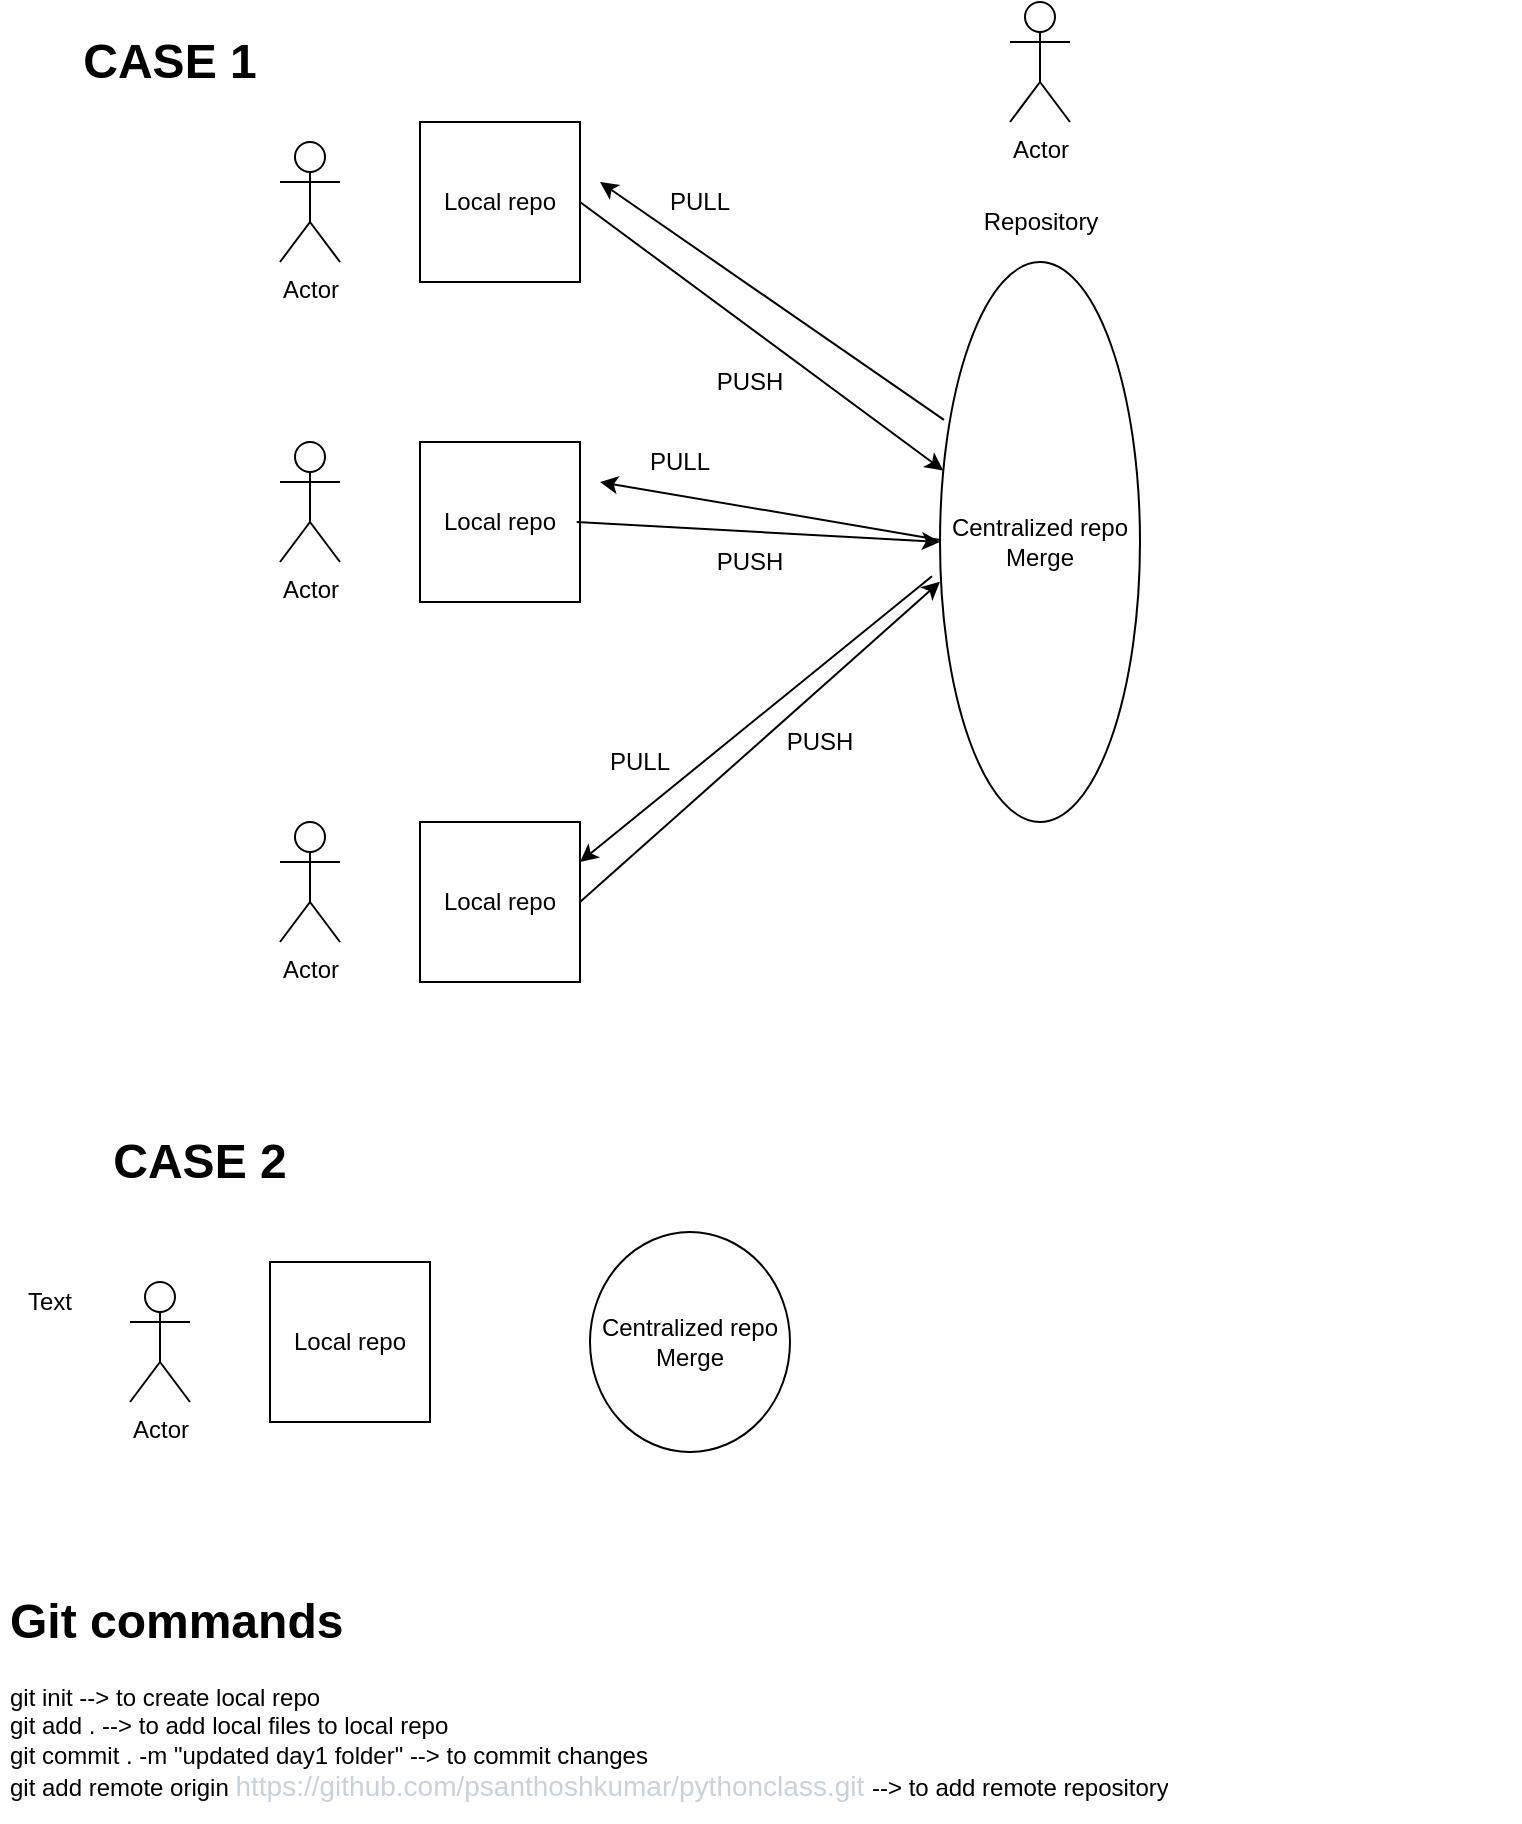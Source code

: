 <mxfile version="15.1.0" type="device" pages="2"><diagram id="7KtMOOiNLTJ73-JIgeiU" name="Page-1"><mxGraphModel dx="1390" dy="639" grid="1" gridSize="10" guides="1" tooltips="1" connect="1" arrows="1" fold="1" page="1" pageScale="1" pageWidth="850" pageHeight="1100" math="0" shadow="0"><root><mxCell id="0"/><mxCell id="1" parent="0"/><mxCell id="F_SLSnIbmj3iB12teA7X-1" value="Actor" style="shape=umlActor;verticalLabelPosition=bottom;verticalAlign=top;html=1;outlineConnect=0;" vertex="1" parent="1"><mxGeometry x="170" y="80" width="30" height="60" as="geometry"/></mxCell><mxCell id="F_SLSnIbmj3iB12teA7X-2" value="Actor" style="shape=umlActor;verticalLabelPosition=bottom;verticalAlign=top;html=1;outlineConnect=0;" vertex="1" parent="1"><mxGeometry x="170" y="420" width="30" height="60" as="geometry"/></mxCell><mxCell id="F_SLSnIbmj3iB12teA7X-3" value="Actor" style="shape=umlActor;verticalLabelPosition=bottom;verticalAlign=top;html=1;outlineConnect=0;" vertex="1" parent="1"><mxGeometry x="170" y="230" width="30" height="60" as="geometry"/></mxCell><mxCell id="F_SLSnIbmj3iB12teA7X-5" value="Local repo" style="whiteSpace=wrap;html=1;aspect=fixed;" vertex="1" parent="1"><mxGeometry x="240" y="70" width="80" height="80" as="geometry"/></mxCell><mxCell id="F_SLSnIbmj3iB12teA7X-6" value="Local repo" style="whiteSpace=wrap;html=1;aspect=fixed;" vertex="1" parent="1"><mxGeometry x="240" y="230" width="80" height="80" as="geometry"/></mxCell><mxCell id="F_SLSnIbmj3iB12teA7X-7" value="Local repo" style="whiteSpace=wrap;html=1;aspect=fixed;" vertex="1" parent="1"><mxGeometry x="240" y="420" width="80" height="80" as="geometry"/></mxCell><mxCell id="F_SLSnIbmj3iB12teA7X-10" value="Centralized repo&lt;br&gt;Merge" style="ellipse;whiteSpace=wrap;html=1;" vertex="1" parent="1"><mxGeometry x="500" y="140" width="100" height="280" as="geometry"/></mxCell><mxCell id="F_SLSnIbmj3iB12teA7X-11" value="" style="endArrow=classic;html=1;exitX=1;exitY=0.5;exitDx=0;exitDy=0;" edge="1" parent="1" source="F_SLSnIbmj3iB12teA7X-5" target="F_SLSnIbmj3iB12teA7X-10"><mxGeometry width="50" height="50" relative="1" as="geometry"><mxPoint x="400" y="250" as="sourcePoint"/><mxPoint x="450" y="200" as="targetPoint"/></mxGeometry></mxCell><mxCell id="F_SLSnIbmj3iB12teA7X-12" value="" style="endArrow=classic;html=1;exitX=1;exitY=0.5;exitDx=0;exitDy=0;entryX=0;entryY=0.5;entryDx=0;entryDy=0;" edge="1" parent="1" target="F_SLSnIbmj3iB12teA7X-10"><mxGeometry width="50" height="50" relative="1" as="geometry"><mxPoint x="318.34" y="270" as="sourcePoint"/><mxPoint x="499.996" y="404.267" as="targetPoint"/></mxGeometry></mxCell><mxCell id="F_SLSnIbmj3iB12teA7X-13" value="" style="endArrow=classic;html=1;exitX=1;exitY=0.5;exitDx=0;exitDy=0;entryX=0;entryY=0.571;entryDx=0;entryDy=0;entryPerimeter=0;" edge="1" parent="1" source="F_SLSnIbmj3iB12teA7X-7" target="F_SLSnIbmj3iB12teA7X-10"><mxGeometry width="50" height="50" relative="1" as="geometry"><mxPoint x="350.0" y="330" as="sourcePoint"/><mxPoint x="531.66" y="340" as="targetPoint"/></mxGeometry></mxCell><mxCell id="F_SLSnIbmj3iB12teA7X-14" value="Repository" style="text;html=1;align=center;verticalAlign=middle;resizable=0;points=[];autosize=1;strokeColor=none;fillColor=none;" vertex="1" parent="1"><mxGeometry x="515" y="110" width="70" height="20" as="geometry"/></mxCell><mxCell id="F_SLSnIbmj3iB12teA7X-15" value="Actor" style="shape=umlActor;verticalLabelPosition=bottom;verticalAlign=top;html=1;outlineConnect=0;" vertex="1" parent="1"><mxGeometry x="535" y="10" width="30" height="60" as="geometry"/></mxCell><mxCell id="F_SLSnIbmj3iB12teA7X-16" value="" style="endArrow=classic;html=1;exitX=0.02;exitY=0.282;exitDx=0;exitDy=0;exitPerimeter=0;" edge="1" parent="1" source="F_SLSnIbmj3iB12teA7X-10"><mxGeometry width="50" height="50" relative="1" as="geometry"><mxPoint x="400" y="250" as="sourcePoint"/><mxPoint x="330" y="100" as="targetPoint"/><Array as="points"><mxPoint x="502" y="219"/></Array></mxGeometry></mxCell><mxCell id="F_SLSnIbmj3iB12teA7X-19" value="" style="endArrow=classic;html=1;exitX=0.02;exitY=0.282;exitDx=0;exitDy=0;exitPerimeter=0;" edge="1" parent="1"><mxGeometry width="50" height="50" relative="1" as="geometry"><mxPoint x="500" y="278.96" as="sourcePoint"/><mxPoint x="330" y="250" as="targetPoint"/></mxGeometry></mxCell><mxCell id="F_SLSnIbmj3iB12teA7X-20" value="" style="endArrow=classic;html=1;exitX=-0.04;exitY=0.561;exitDx=0;exitDy=0;exitPerimeter=0;entryX=1;entryY=0.25;entryDx=0;entryDy=0;" edge="1" parent="1" source="F_SLSnIbmj3iB12teA7X-10" target="F_SLSnIbmj3iB12teA7X-7"><mxGeometry width="50" height="50" relative="1" as="geometry"><mxPoint x="510" y="288.96" as="sourcePoint"/><mxPoint x="330" y="260" as="targetPoint"/></mxGeometry></mxCell><mxCell id="F_SLSnIbmj3iB12teA7X-21" value="PUSH" style="text;html=1;strokeColor=none;fillColor=none;align=center;verticalAlign=middle;whiteSpace=wrap;rounded=0;" vertex="1" parent="1"><mxGeometry x="385" y="190" width="40" height="20" as="geometry"/></mxCell><mxCell id="F_SLSnIbmj3iB12teA7X-22" value="PUSH" style="text;html=1;strokeColor=none;fillColor=none;align=center;verticalAlign=middle;whiteSpace=wrap;rounded=0;" vertex="1" parent="1"><mxGeometry x="385" y="280" width="40" height="20" as="geometry"/></mxCell><mxCell id="F_SLSnIbmj3iB12teA7X-23" value="PUSH" style="text;html=1;strokeColor=none;fillColor=none;align=center;verticalAlign=middle;whiteSpace=wrap;rounded=0;" vertex="1" parent="1"><mxGeometry x="420" y="370" width="40" height="20" as="geometry"/></mxCell><mxCell id="F_SLSnIbmj3iB12teA7X-24" value="PULL" style="text;html=1;strokeColor=none;fillColor=none;align=center;verticalAlign=middle;whiteSpace=wrap;rounded=0;" vertex="1" parent="1"><mxGeometry x="360" y="100" width="40" height="20" as="geometry"/></mxCell><mxCell id="F_SLSnIbmj3iB12teA7X-25" value="PULL" style="text;html=1;strokeColor=none;fillColor=none;align=center;verticalAlign=middle;whiteSpace=wrap;rounded=0;" vertex="1" parent="1"><mxGeometry x="350" y="230" width="40" height="20" as="geometry"/></mxCell><mxCell id="F_SLSnIbmj3iB12teA7X-26" value="PULL" style="text;html=1;strokeColor=none;fillColor=none;align=center;verticalAlign=middle;whiteSpace=wrap;rounded=0;" vertex="1" parent="1"><mxGeometry x="330" y="380" width="40" height="20" as="geometry"/></mxCell><mxCell id="F_SLSnIbmj3iB12teA7X-28" value="&lt;b&gt;&lt;font style=&quot;font-size: 24px&quot;&gt;CASE 1&lt;/font&gt;&lt;/b&gt;" style="text;html=1;strokeColor=none;fillColor=none;align=center;verticalAlign=middle;whiteSpace=wrap;rounded=0;" vertex="1" parent="1"><mxGeometry x="70" y="30" width="90" height="20" as="geometry"/></mxCell><mxCell id="F_SLSnIbmj3iB12teA7X-29" value="&lt;b&gt;&lt;font style=&quot;font-size: 24px&quot;&gt;CASE 2&lt;/font&gt;&lt;/b&gt;" style="text;html=1;strokeColor=none;fillColor=none;align=center;verticalAlign=middle;whiteSpace=wrap;rounded=0;" vertex="1" parent="1"><mxGeometry x="85" y="580" width="90" height="20" as="geometry"/></mxCell><mxCell id="F_SLSnIbmj3iB12teA7X-30" value="Actor" style="shape=umlActor;verticalLabelPosition=bottom;verticalAlign=top;html=1;outlineConnect=0;" vertex="1" parent="1"><mxGeometry x="95" y="650" width="30" height="60" as="geometry"/></mxCell><mxCell id="F_SLSnIbmj3iB12teA7X-31" value="Local repo" style="whiteSpace=wrap;html=1;aspect=fixed;" vertex="1" parent="1"><mxGeometry x="165" y="640" width="80" height="80" as="geometry"/></mxCell><mxCell id="F_SLSnIbmj3iB12teA7X-32" value="Centralized repo&lt;br&gt;Merge" style="ellipse;whiteSpace=wrap;html=1;" vertex="1" parent="1"><mxGeometry x="325" y="625" width="100" height="110" as="geometry"/></mxCell><mxCell id="F_SLSnIbmj3iB12teA7X-34" value="Text" style="text;html=1;strokeColor=none;fillColor=none;align=center;verticalAlign=middle;whiteSpace=wrap;rounded=0;" vertex="1" parent="1"><mxGeometry x="35" y="650" width="40" height="20" as="geometry"/></mxCell><mxCell id="F_SLSnIbmj3iB12teA7X-37" value="&lt;h1&gt;Git commands&lt;/h1&gt;&lt;p&gt;git init --&amp;gt; to create local repo&lt;br&gt;git add . --&amp;gt; to add local files to local repo&lt;br&gt;git commit . -m &quot;updated day1 folder&quot; --&amp;gt; to commit changes&lt;br&gt;git add remote origin&amp;nbsp;&lt;span style=&quot;color: rgb(201 , 209 , 217) ; font-family: , , &amp;#34;sf mono&amp;#34; , &amp;#34;menlo&amp;#34; , &amp;#34;consolas&amp;#34; , &amp;#34;liberation mono&amp;#34; , monospace ; font-size: 14px&quot;&gt;https://github.com/psanthoshkumar/pythonclass.git&amp;nbsp;&lt;/span&gt;&lt;span&gt;--&amp;gt; to add remote repository&lt;/span&gt;&lt;/p&gt;&lt;p&gt;git push --&amp;gt; to send files to centralized repo&lt;/p&gt;" style="text;html=1;strokeColor=none;fillColor=none;spacing=5;spacingTop=-20;whiteSpace=wrap;overflow=hidden;rounded=0;" vertex="1" parent="1"><mxGeometry x="30" y="800" width="760" height="120" as="geometry"/></mxCell></root></mxGraphModel></diagram><diagram id="aq2zWHJwjrufP0jqmhbN" name="Page-2"><mxGraphModel dx="1390" dy="639" grid="1" gridSize="10" guides="1" tooltips="1" connect="1" arrows="1" fold="1" page="1" pageScale="1" pageWidth="850" pageHeight="1100" math="0" shadow="0"><root><mxCell id="5iHmr1VqO21WivL9hvuF-0"/><mxCell id="5iHmr1VqO21WivL9hvuF-1" parent="5iHmr1VqO21WivL9hvuF-0"/><mxCell id="5iHmr1VqO21WivL9hvuF-2" value="X = 10" style="rounded=0;whiteSpace=wrap;html=1;" vertex="1" parent="5iHmr1VqO21WivL9hvuF-1"><mxGeometry x="230" y="100" width="120" height="60" as="geometry"/></mxCell><mxCell id="5iHmr1VqO21WivL9hvuF-3" value="20" style="shape=cylinder3;whiteSpace=wrap;html=1;boundedLbl=1;backgroundOutline=1;size=15;" vertex="1" parent="5iHmr1VqO21WivL9hvuF-1"><mxGeometry x="360" y="390" width="60" height="80" as="geometry"/></mxCell><mxCell id="5iHmr1VqO21WivL9hvuF-4" value="" style="endArrow=classic;html=1;entryX=0;entryY=0.5;entryDx=0;entryDy=0;entryPerimeter=0;exitX=0.5;exitY=1;exitDx=0;exitDy=0;" edge="1" parent="5iHmr1VqO21WivL9hvuF-1" source="5iHmr1VqO21WivL9hvuF-2" target="5iHmr1VqO21WivL9hvuF-3"><mxGeometry width="50" height="50" relative="1" as="geometry"><mxPoint x="400" y="360" as="sourcePoint"/><mxPoint x="450" y="310" as="targetPoint"/></mxGeometry></mxCell><mxCell id="5iHmr1VqO21WivL9hvuF-5" value="X = &quot;hello&quot;" style="rounded=0;whiteSpace=wrap;html=1;" vertex="1" parent="5iHmr1VqO21WivL9hvuF-1"><mxGeometry x="365" y="230" width="120" height="60" as="geometry"/></mxCell><mxCell id="5iHmr1VqO21WivL9hvuF-6" value="" style="endArrow=classic;html=1;" edge="1" parent="5iHmr1VqO21WivL9hvuF-1" source="5iHmr1VqO21WivL9hvuF-5" target="5iHmr1VqO21WivL9hvuF-3"><mxGeometry width="50" height="50" relative="1" as="geometry"><mxPoint x="400" y="360" as="sourcePoint"/><mxPoint x="450" y="310" as="targetPoint"/></mxGeometry></mxCell><mxCell id="5iHmr1VqO21WivL9hvuF-7" value="print(x)" style="text;html=1;strokeColor=none;fillColor=none;align=center;verticalAlign=middle;whiteSpace=wrap;rounded=0;" vertex="1" parent="5iHmr1VqO21WivL9hvuF-1"><mxGeometry x="350" y="180" width="40" height="20" as="geometry"/></mxCell><mxCell id="5iHmr1VqO21WivL9hvuF-8" value="print(x)" style="text;html=1;strokeColor=none;fillColor=none;align=center;verticalAlign=middle;whiteSpace=wrap;rounded=0;" vertex="1" parent="5iHmr1VqO21WivL9hvuF-1"><mxGeometry x="420" y="330" width="40" height="20" as="geometry"/></mxCell></root></mxGraphModel></diagram></mxfile>